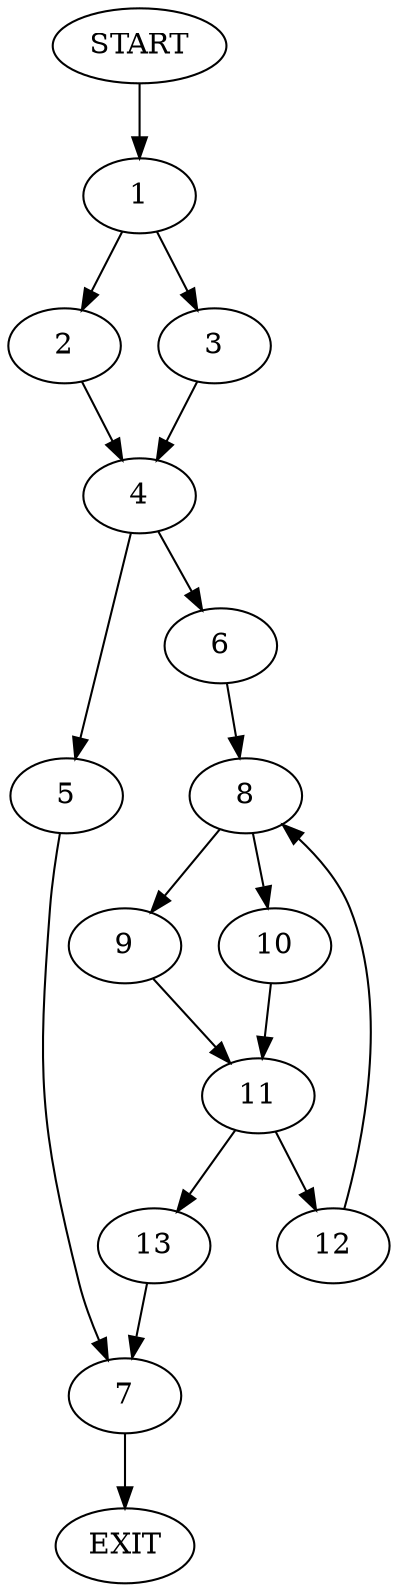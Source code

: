 digraph {
0 [label="START"]
14 [label="EXIT"]
0 -> 1
1 -> 2
1 -> 3
2 -> 4
3 -> 4
4 -> 5
4 -> 6
5 -> 7
6 -> 8
8 -> 9
8 -> 10
9 -> 11
10 -> 11
11 -> 12
11 -> 13
12 -> 8
13 -> 7
7 -> 14
}
